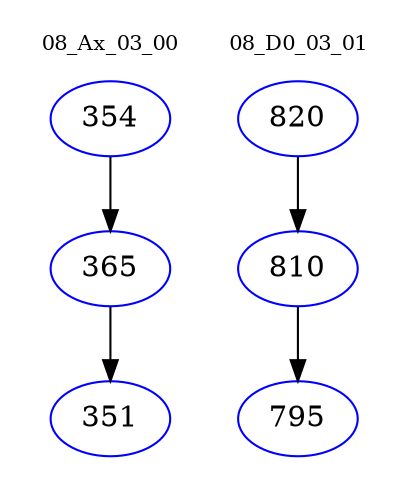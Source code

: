 digraph{
subgraph cluster_0 {
color = white
label = "08_Ax_03_00";
fontsize=10;
T0_354 [label="354", color="blue"]
T0_354 -> T0_365 [color="black"]
T0_365 [label="365", color="blue"]
T0_365 -> T0_351 [color="black"]
T0_351 [label="351", color="blue"]
}
subgraph cluster_1 {
color = white
label = "08_D0_03_01";
fontsize=10;
T1_820 [label="820", color="blue"]
T1_820 -> T1_810 [color="black"]
T1_810 [label="810", color="blue"]
T1_810 -> T1_795 [color="black"]
T1_795 [label="795", color="blue"]
}
}
